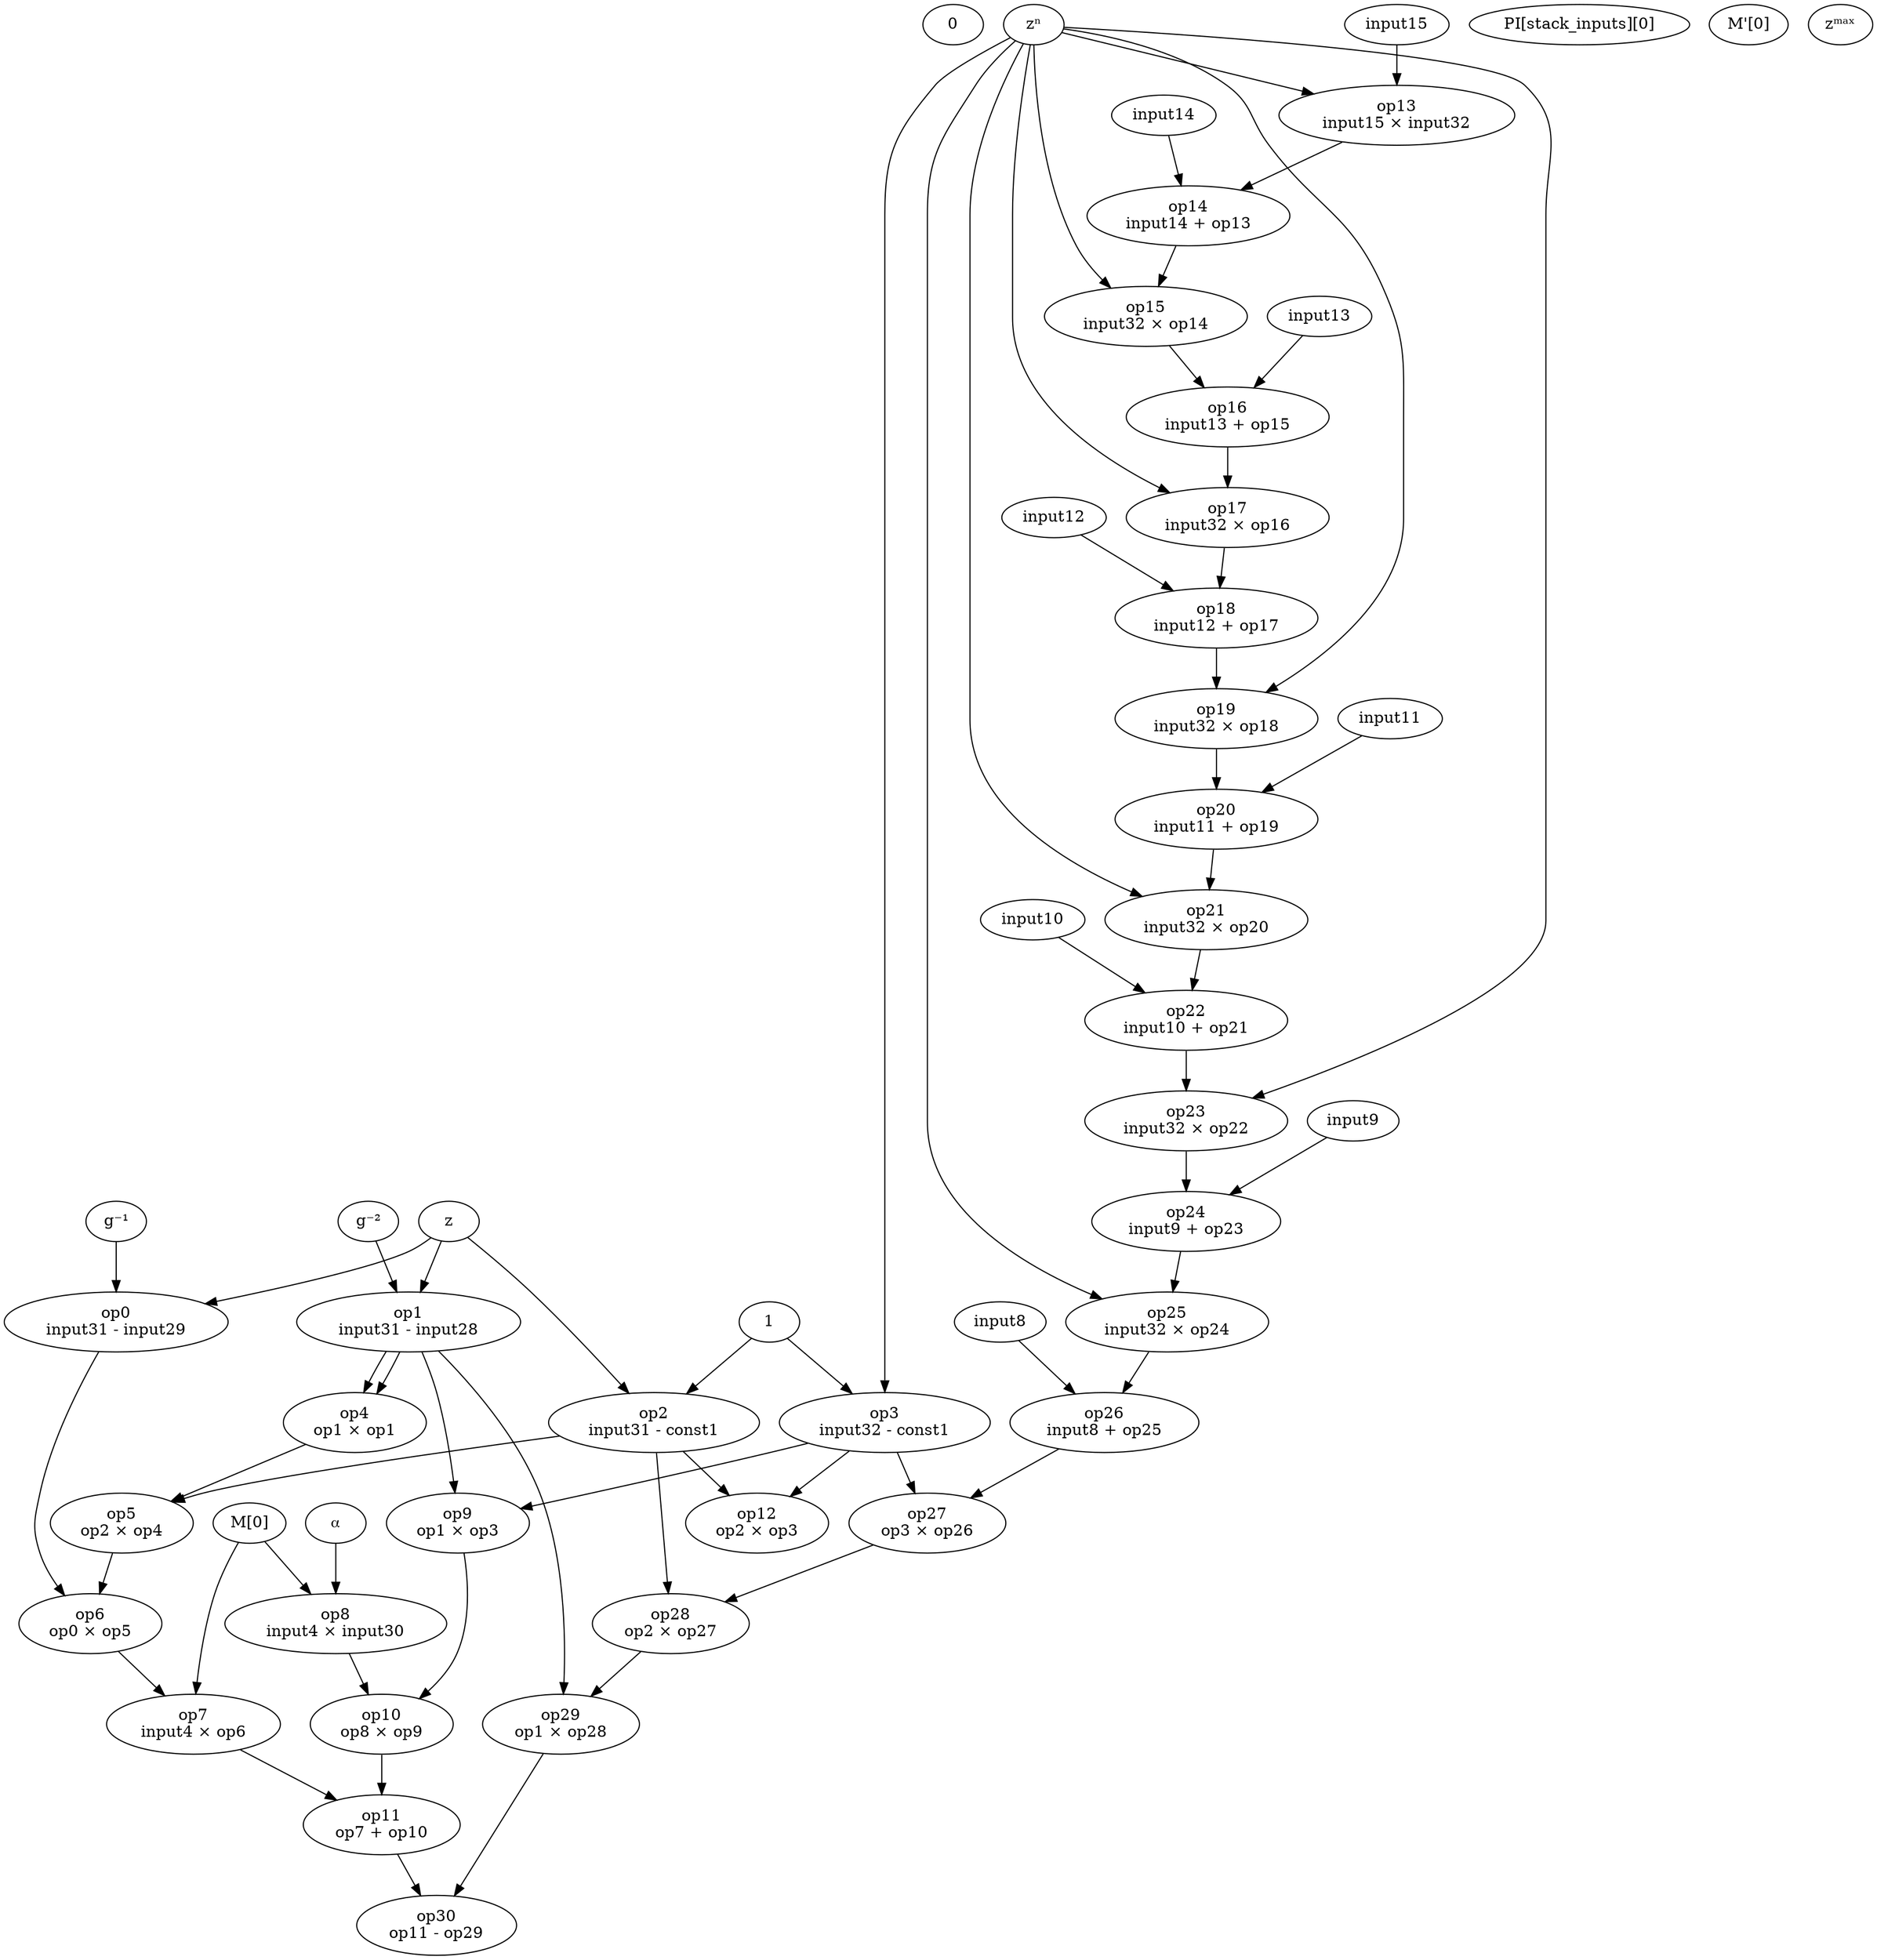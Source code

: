 digraph G {
const0 [label="0"]
const1 [label="1"]
input0 [label="PI[stack_inputs][0]"]
input4 [label="M[0]"]
input16 [label="M'[0]"]
input28 [label="g⁻²"]
input29 [label="g⁻¹"]
input30 [label="⍺"]
input31 [label="z"]
input32 [label="zⁿ"]
input33 [label="zᵐᵃˣ"]
op0 [label="op0\ninput31 - input29"]
input31 -> op0
input29 -> op0
op1 [label="op1\ninput31 - input28"]
input31 -> op1
input28 -> op1
op2 [label="op2\ninput31 - const1"]
input31 -> op2
const1 -> op2
op3 [label="op3\ninput32 - const1"]
input32 -> op3
const1 -> op3
op4 [label="op4\nop1 × op1"]
op1 -> op4
op1 -> op4
op5 [label="op5\nop2 × op4"]
op2 -> op5
op4 -> op5
op6 [label="op6\nop0 × op5"]
op0 -> op6
op5 -> op6
op7 [label="op7\ninput4 × op6"]
input4 -> op7
op6 -> op7
op8 [label="op8\ninput4 × input30"]
input4 -> op8
input30 -> op8
op9 [label="op9\nop1 × op3"]
op1 -> op9
op3 -> op9
op10 [label="op10\nop8 × op9"]
op8 -> op10
op9 -> op10
op11 [label="op11\nop7 + op10"]
op7 -> op11
op10 -> op11
op12 [label="op12\nop2 × op3"]
op2 -> op12
op3 -> op12
op13 [label="op13\ninput15 × input32"]
input15 -> op13
input32 -> op13
op14 [label="op14\ninput14 + op13"]
input14 -> op14
op13 -> op14
op15 [label="op15\ninput32 × op14"]
input32 -> op15
op14 -> op15
op16 [label="op16\ninput13 + op15"]
input13 -> op16
op15 -> op16
op17 [label="op17\ninput32 × op16"]
input32 -> op17
op16 -> op17
op18 [label="op18\ninput12 + op17"]
input12 -> op18
op17 -> op18
op19 [label="op19\ninput32 × op18"]
input32 -> op19
op18 -> op19
op20 [label="op20\ninput11 + op19"]
input11 -> op20
op19 -> op20
op21 [label="op21\ninput32 × op20"]
input32 -> op21
op20 -> op21
op22 [label="op22\ninput10 + op21"]
input10 -> op22
op21 -> op22
op23 [label="op23\ninput32 × op22"]
input32 -> op23
op22 -> op23
op24 [label="op24\ninput9 + op23"]
input9 -> op24
op23 -> op24
op25 [label="op25\ninput32 × op24"]
input32 -> op25
op24 -> op25
op26 [label="op26\ninput8 + op25"]
input8 -> op26
op25 -> op26
op27 [label="op27\nop3 × op26"]
op3 -> op27
op26 -> op27
op28 [label="op28\nop2 × op27"]
op2 -> op28
op27 -> op28
op29 [label="op29\nop1 × op28"]
op1 -> op29
op28 -> op29
op30 [label="op30\nop11 - op29"]
op11 -> op30
op29 -> op30
}
